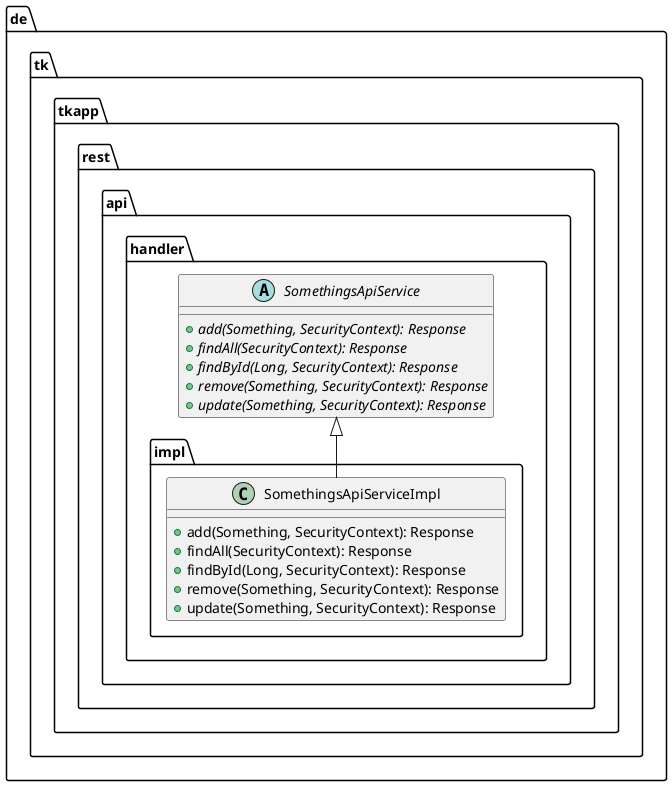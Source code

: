 @startuml

    namespace de.tk.tkapp.rest.api.handler.impl {

        class SomethingsApiServiceImpl {
            +add(Something, SecurityContext): Response
            +findAll(SecurityContext): Response
            +findById(Long, SecurityContext): Response
            +remove(Something, SecurityContext): Response
            +update(Something, SecurityContext): Response
        }

        abstract class de.tk.tkapp.rest.api.handler.SomethingsApiService {
            {abstract} +add(Something, SecurityContext): Response
            {abstract} +findAll(SecurityContext): Response
            {abstract} +findById(Long, SecurityContext): Response
            {abstract} +remove(Something, SecurityContext): Response
            {abstract} +update(Something, SecurityContext): Response
        }
        de.tk.tkapp.rest.api.handler.SomethingsApiService <|-- SomethingsApiServiceImpl

    }

@enduml
